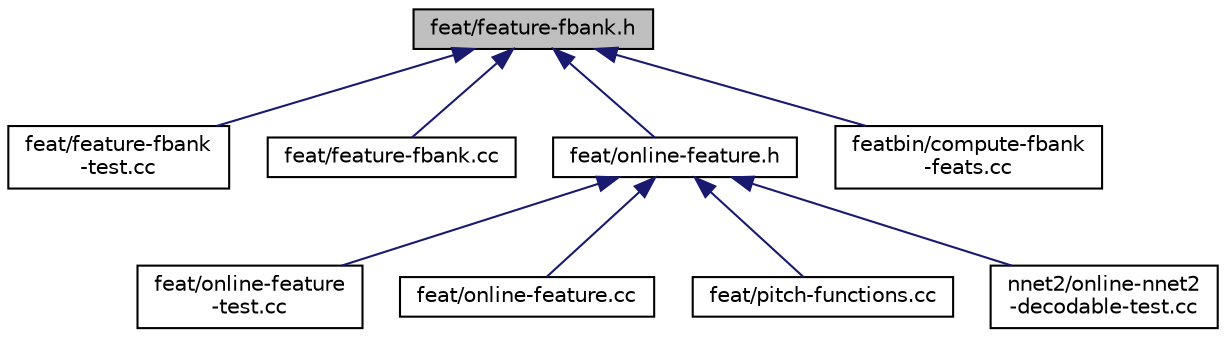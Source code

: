 digraph "feat/feature-fbank.h"
{
  edge [fontname="Helvetica",fontsize="10",labelfontname="Helvetica",labelfontsize="10"];
  node [fontname="Helvetica",fontsize="10",shape=record];
  Node75 [label="feat/feature-fbank.h",height=0.2,width=0.4,color="black", fillcolor="grey75", style="filled", fontcolor="black"];
  Node75 -> Node76 [dir="back",color="midnightblue",fontsize="10",style="solid",fontname="Helvetica"];
  Node76 [label="feat/feature-fbank\l-test.cc",height=0.2,width=0.4,color="black", fillcolor="white", style="filled",URL="$feature-fbank-test_8cc.html"];
  Node75 -> Node77 [dir="back",color="midnightblue",fontsize="10",style="solid",fontname="Helvetica"];
  Node77 [label="feat/feature-fbank.cc",height=0.2,width=0.4,color="black", fillcolor="white", style="filled",URL="$feature-fbank_8cc.html"];
  Node75 -> Node78 [dir="back",color="midnightblue",fontsize="10",style="solid",fontname="Helvetica"];
  Node78 [label="feat/online-feature.h",height=0.2,width=0.4,color="black", fillcolor="white", style="filled",URL="$online-feature_8h.html"];
  Node78 -> Node79 [dir="back",color="midnightblue",fontsize="10",style="solid",fontname="Helvetica"];
  Node79 [label="feat/online-feature\l-test.cc",height=0.2,width=0.4,color="black", fillcolor="white", style="filled",URL="$online-feature-test_8cc.html"];
  Node78 -> Node80 [dir="back",color="midnightblue",fontsize="10",style="solid",fontname="Helvetica"];
  Node80 [label="feat/online-feature.cc",height=0.2,width=0.4,color="black", fillcolor="white", style="filled",URL="$online-feature_8cc.html"];
  Node78 -> Node81 [dir="back",color="midnightblue",fontsize="10",style="solid",fontname="Helvetica"];
  Node81 [label="feat/pitch-functions.cc",height=0.2,width=0.4,color="black", fillcolor="white", style="filled",URL="$pitch-functions_8cc.html"];
  Node78 -> Node82 [dir="back",color="midnightblue",fontsize="10",style="solid",fontname="Helvetica"];
  Node82 [label="nnet2/online-nnet2\l-decodable-test.cc",height=0.2,width=0.4,color="black", fillcolor="white", style="filled",URL="$online-nnet2-decodable-test_8cc.html"];
  Node75 -> Node83 [dir="back",color="midnightblue",fontsize="10",style="solid",fontname="Helvetica"];
  Node83 [label="featbin/compute-fbank\l-feats.cc",height=0.2,width=0.4,color="black", fillcolor="white", style="filled",URL="$compute-fbank-feats_8cc.html"];
}
